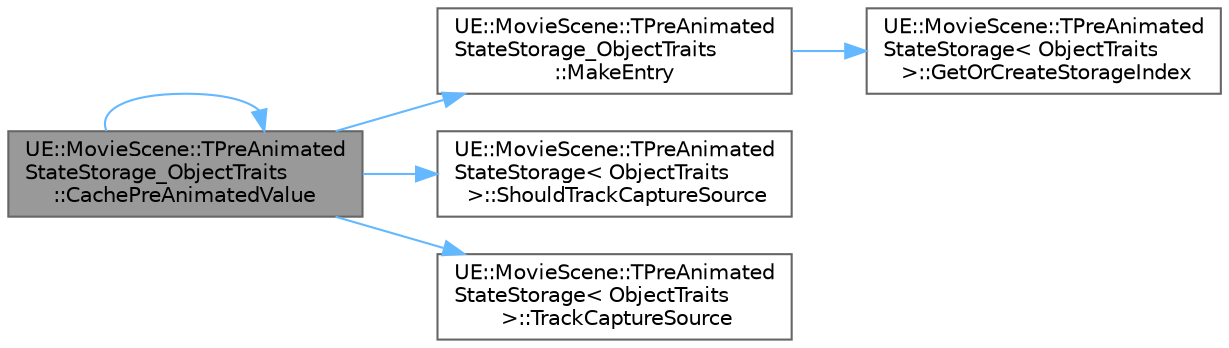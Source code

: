 digraph "UE::MovieScene::TPreAnimatedStateStorage_ObjectTraits::CachePreAnimatedValue"
{
 // INTERACTIVE_SVG=YES
 // LATEX_PDF_SIZE
  bgcolor="transparent";
  edge [fontname=Helvetica,fontsize=10,labelfontname=Helvetica,labelfontsize=10];
  node [fontname=Helvetica,fontsize=10,shape=box,height=0.2,width=0.4];
  rankdir="LR";
  Node1 [id="Node000001",label="UE::MovieScene::TPreAnimated\lStateStorage_ObjectTraits\l::CachePreAnimatedValue",height=0.2,width=0.4,color="gray40", fillcolor="grey60", style="filled", fontcolor="black",tooltip=" "];
  Node1 -> Node1 [id="edge1_Node000001_Node000001",color="steelblue1",style="solid",tooltip=" "];
  Node1 -> Node2 [id="edge2_Node000001_Node000002",color="steelblue1",style="solid",tooltip=" "];
  Node2 [id="Node000002",label="UE::MovieScene::TPreAnimated\lStateStorage_ObjectTraits\l::MakeEntry",height=0.2,width=0.4,color="grey40", fillcolor="white", style="filled",URL="$dc/d1d/structUE_1_1MovieScene_1_1TPreAnimatedStateStorage__ObjectTraits.html#a088d904d64172e2343448bbe7cd8a280",tooltip=" "];
  Node2 -> Node3 [id="edge3_Node000002_Node000003",color="steelblue1",style="solid",tooltip=" "];
  Node3 [id="Node000003",label="UE::MovieScene::TPreAnimated\lStateStorage\< ObjectTraits\l \>::GetOrCreateStorageIndex",height=0.2,width=0.4,color="grey40", fillcolor="white", style="filled",URL="$d5/dd5/structUE_1_1MovieScene_1_1TPreAnimatedStateStorage.html#acc154f5b02bf5d48c323d5b39f812c37",tooltip=" "];
  Node1 -> Node4 [id="edge4_Node000001_Node000004",color="steelblue1",style="solid",tooltip=" "];
  Node4 [id="Node000004",label="UE::MovieScene::TPreAnimated\lStateStorage\< ObjectTraits\l \>::ShouldTrackCaptureSource",height=0.2,width=0.4,color="grey40", fillcolor="white", style="filled",URL="$d5/dd5/structUE_1_1MovieScene_1_1TPreAnimatedStateStorage.html#a76f3cdc59fb9e2e0e48951a33c799b38",tooltip=" "];
  Node1 -> Node5 [id="edge5_Node000001_Node000005",color="steelblue1",style="solid",tooltip=" "];
  Node5 [id="Node000005",label="UE::MovieScene::TPreAnimated\lStateStorage\< ObjectTraits\l \>::TrackCaptureSource",height=0.2,width=0.4,color="grey40", fillcolor="white", style="filled",URL="$d5/dd5/structUE_1_1MovieScene_1_1TPreAnimatedStateStorage.html#a7ba64f44586395fd1381416c8ad93e9e",tooltip=" "];
}
